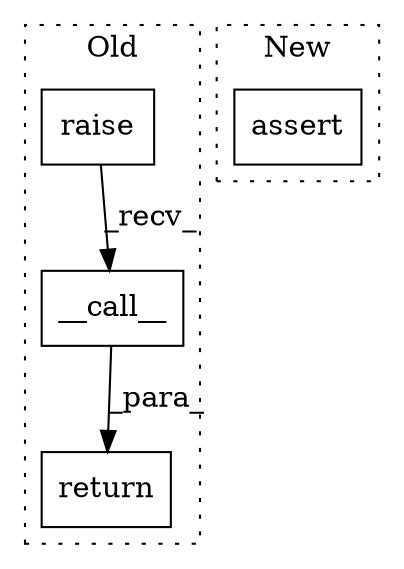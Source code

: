 digraph G {
subgraph cluster0 {
1 [label="__call__" a="32" s="10640,10742" l="9,1" shape="box"];
3 [label="raise" a="32" s="10605,10638" l="6,1" shape="box"];
4 [label="return" a="41" s="10598" l="7" shape="box"];
label = "Old";
style="dotted";
}
subgraph cluster1 {
2 [label="assert" a="6" s="10338" l="7" shape="box"];
label = "New";
style="dotted";
}
1 -> 4 [label="_para_"];
3 -> 1 [label="_recv_"];
}
